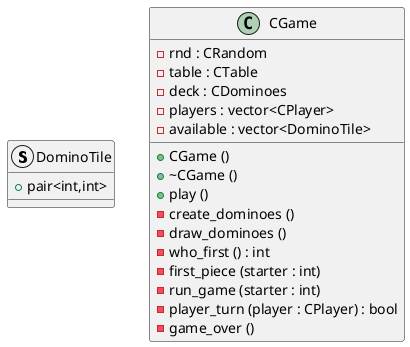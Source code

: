 @startuml

struct DominoTile
{
    + pair<int,int>
}

class CGame
{
    + CGame ()
    + ~CGame ()
    + play ()
    - create_dominoes ()
    - draw_dominoes ()
    - who_first () : int
    - first_piece (starter : int)
    - run_game (starter : int)
    - player_turn (player : CPlayer) : bool
    - game_over ()
    - rnd : CRandom
    - table : CTable
    - deck : CDominoes
    - players : vector<CPlayer>
    - available : vector<DominoTile>
}

@enduml